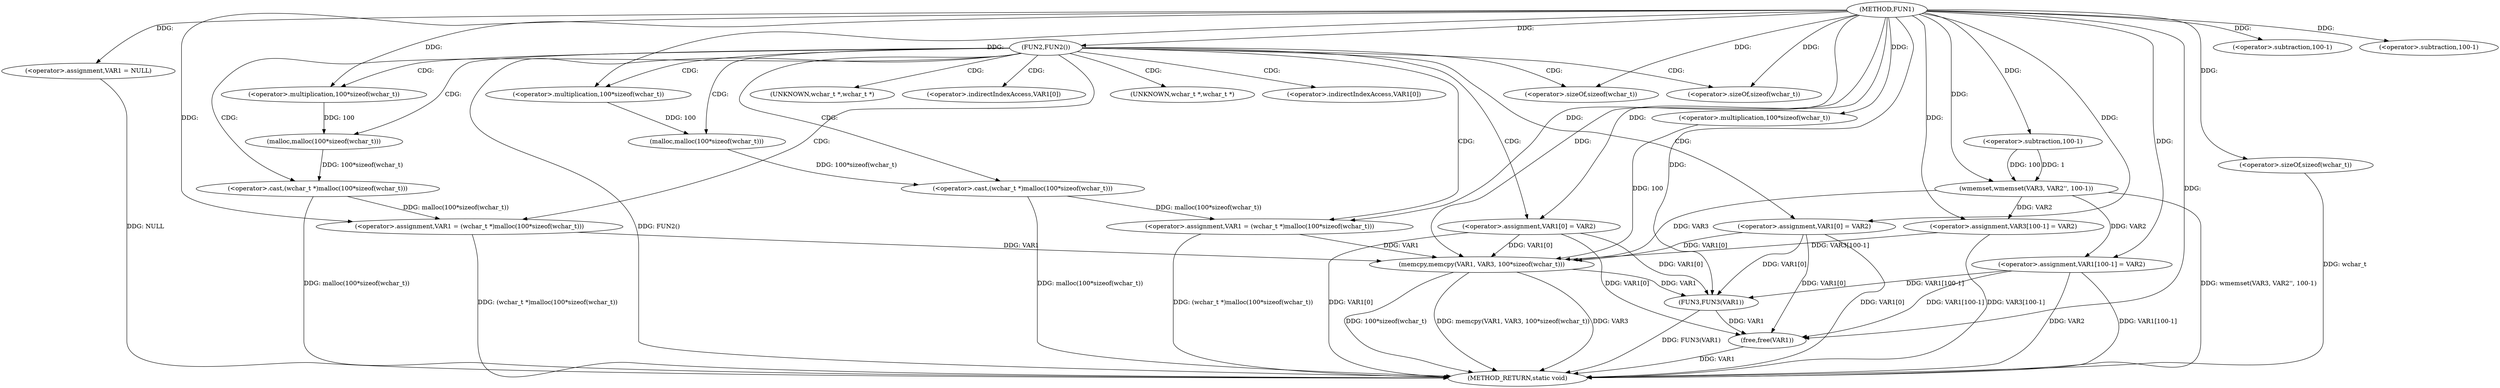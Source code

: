 digraph FUN1 {  
"1000100" [label = "(METHOD,FUN1)" ]
"1000172" [label = "(METHOD_RETURN,static void)" ]
"1000103" [label = "(<operator>.assignment,VAR1 = NULL)" ]
"1000107" [label = "(FUN2,FUN2())" ]
"1000109" [label = "(<operator>.assignment,VAR1 = (wchar_t *)malloc(100*sizeof(wchar_t)))" ]
"1000111" [label = "(<operator>.cast,(wchar_t *)malloc(100*sizeof(wchar_t)))" ]
"1000113" [label = "(malloc,malloc(100*sizeof(wchar_t)))" ]
"1000114" [label = "(<operator>.multiplication,100*sizeof(wchar_t))" ]
"1000116" [label = "(<operator>.sizeOf,sizeof(wchar_t))" ]
"1000118" [label = "(<operator>.assignment,VAR1[0] = VAR2)" ]
"1000125" [label = "(<operator>.assignment,VAR1 = (wchar_t *)malloc(100*sizeof(wchar_t)))" ]
"1000127" [label = "(<operator>.cast,(wchar_t *)malloc(100*sizeof(wchar_t)))" ]
"1000129" [label = "(malloc,malloc(100*sizeof(wchar_t)))" ]
"1000130" [label = "(<operator>.multiplication,100*sizeof(wchar_t))" ]
"1000132" [label = "(<operator>.sizeOf,sizeof(wchar_t))" ]
"1000134" [label = "(<operator>.assignment,VAR1[0] = VAR2)" ]
"1000141" [label = "(wmemset,wmemset(VAR3, VAR2'', 100-1))" ]
"1000144" [label = "(<operator>.subtraction,100-1)" ]
"1000147" [label = "(<operator>.assignment,VAR3[100-1] = VAR2)" ]
"1000150" [label = "(<operator>.subtraction,100-1)" ]
"1000154" [label = "(memcpy,memcpy(VAR1, VAR3, 100*sizeof(wchar_t)))" ]
"1000157" [label = "(<operator>.multiplication,100*sizeof(wchar_t))" ]
"1000159" [label = "(<operator>.sizeOf,sizeof(wchar_t))" ]
"1000161" [label = "(<operator>.assignment,VAR1[100-1] = VAR2)" ]
"1000164" [label = "(<operator>.subtraction,100-1)" ]
"1000168" [label = "(FUN3,FUN3(VAR1))" ]
"1000170" [label = "(free,free(VAR1))" ]
"1000112" [label = "(UNKNOWN,wchar_t *,wchar_t *)" ]
"1000119" [label = "(<operator>.indirectIndexAccess,VAR1[0])" ]
"1000128" [label = "(UNKNOWN,wchar_t *,wchar_t *)" ]
"1000135" [label = "(<operator>.indirectIndexAccess,VAR1[0])" ]
  "1000107" -> "1000172"  [ label = "DDG: FUN2()"] 
  "1000154" -> "1000172"  [ label = "DDG: 100*sizeof(wchar_t)"] 
  "1000103" -> "1000172"  [ label = "DDG: NULL"] 
  "1000159" -> "1000172"  [ label = "DDG: wchar_t"] 
  "1000141" -> "1000172"  [ label = "DDG: wmemset(VAR3, VAR2'', 100-1)"] 
  "1000147" -> "1000172"  [ label = "DDG: VAR3[100-1]"] 
  "1000125" -> "1000172"  [ label = "DDG: (wchar_t *)malloc(100*sizeof(wchar_t))"] 
  "1000154" -> "1000172"  [ label = "DDG: memcpy(VAR1, VAR3, 100*sizeof(wchar_t))"] 
  "1000170" -> "1000172"  [ label = "DDG: VAR1"] 
  "1000154" -> "1000172"  [ label = "DDG: VAR3"] 
  "1000118" -> "1000172"  [ label = "DDG: VAR1[0]"] 
  "1000161" -> "1000172"  [ label = "DDG: VAR1[100-1]"] 
  "1000168" -> "1000172"  [ label = "DDG: FUN3(VAR1)"] 
  "1000127" -> "1000172"  [ label = "DDG: malloc(100*sizeof(wchar_t))"] 
  "1000161" -> "1000172"  [ label = "DDG: VAR2"] 
  "1000134" -> "1000172"  [ label = "DDG: VAR1[0]"] 
  "1000111" -> "1000172"  [ label = "DDG: malloc(100*sizeof(wchar_t))"] 
  "1000109" -> "1000172"  [ label = "DDG: (wchar_t *)malloc(100*sizeof(wchar_t))"] 
  "1000100" -> "1000103"  [ label = "DDG: "] 
  "1000100" -> "1000107"  [ label = "DDG: "] 
  "1000111" -> "1000109"  [ label = "DDG: malloc(100*sizeof(wchar_t))"] 
  "1000100" -> "1000109"  [ label = "DDG: "] 
  "1000113" -> "1000111"  [ label = "DDG: 100*sizeof(wchar_t)"] 
  "1000114" -> "1000113"  [ label = "DDG: 100"] 
  "1000100" -> "1000114"  [ label = "DDG: "] 
  "1000100" -> "1000116"  [ label = "DDG: "] 
  "1000100" -> "1000118"  [ label = "DDG: "] 
  "1000127" -> "1000125"  [ label = "DDG: malloc(100*sizeof(wchar_t))"] 
  "1000100" -> "1000125"  [ label = "DDG: "] 
  "1000129" -> "1000127"  [ label = "DDG: 100*sizeof(wchar_t)"] 
  "1000130" -> "1000129"  [ label = "DDG: 100"] 
  "1000100" -> "1000130"  [ label = "DDG: "] 
  "1000100" -> "1000132"  [ label = "DDG: "] 
  "1000100" -> "1000134"  [ label = "DDG: "] 
  "1000100" -> "1000141"  [ label = "DDG: "] 
  "1000144" -> "1000141"  [ label = "DDG: 100"] 
  "1000144" -> "1000141"  [ label = "DDG: 1"] 
  "1000100" -> "1000144"  [ label = "DDG: "] 
  "1000141" -> "1000147"  [ label = "DDG: VAR2"] 
  "1000100" -> "1000147"  [ label = "DDG: "] 
  "1000100" -> "1000150"  [ label = "DDG: "] 
  "1000125" -> "1000154"  [ label = "DDG: VAR1"] 
  "1000118" -> "1000154"  [ label = "DDG: VAR1[0]"] 
  "1000134" -> "1000154"  [ label = "DDG: VAR1[0]"] 
  "1000109" -> "1000154"  [ label = "DDG: VAR1"] 
  "1000100" -> "1000154"  [ label = "DDG: "] 
  "1000141" -> "1000154"  [ label = "DDG: VAR3"] 
  "1000147" -> "1000154"  [ label = "DDG: VAR3[100-1]"] 
  "1000157" -> "1000154"  [ label = "DDG: 100"] 
  "1000100" -> "1000157"  [ label = "DDG: "] 
  "1000100" -> "1000159"  [ label = "DDG: "] 
  "1000100" -> "1000161"  [ label = "DDG: "] 
  "1000141" -> "1000161"  [ label = "DDG: VAR2"] 
  "1000100" -> "1000164"  [ label = "DDG: "] 
  "1000154" -> "1000168"  [ label = "DDG: VAR1"] 
  "1000134" -> "1000168"  [ label = "DDG: VAR1[0]"] 
  "1000118" -> "1000168"  [ label = "DDG: VAR1[0]"] 
  "1000161" -> "1000168"  [ label = "DDG: VAR1[100-1]"] 
  "1000100" -> "1000168"  [ label = "DDG: "] 
  "1000168" -> "1000170"  [ label = "DDG: VAR1"] 
  "1000134" -> "1000170"  [ label = "DDG: VAR1[0]"] 
  "1000118" -> "1000170"  [ label = "DDG: VAR1[0]"] 
  "1000161" -> "1000170"  [ label = "DDG: VAR1[100-1]"] 
  "1000100" -> "1000170"  [ label = "DDG: "] 
  "1000107" -> "1000112"  [ label = "CDG: "] 
  "1000107" -> "1000125"  [ label = "CDG: "] 
  "1000107" -> "1000116"  [ label = "CDG: "] 
  "1000107" -> "1000113"  [ label = "CDG: "] 
  "1000107" -> "1000127"  [ label = "CDG: "] 
  "1000107" -> "1000111"  [ label = "CDG: "] 
  "1000107" -> "1000132"  [ label = "CDG: "] 
  "1000107" -> "1000109"  [ label = "CDG: "] 
  "1000107" -> "1000128"  [ label = "CDG: "] 
  "1000107" -> "1000129"  [ label = "CDG: "] 
  "1000107" -> "1000119"  [ label = "CDG: "] 
  "1000107" -> "1000130"  [ label = "CDG: "] 
  "1000107" -> "1000135"  [ label = "CDG: "] 
  "1000107" -> "1000114"  [ label = "CDG: "] 
  "1000107" -> "1000118"  [ label = "CDG: "] 
  "1000107" -> "1000134"  [ label = "CDG: "] 
}
